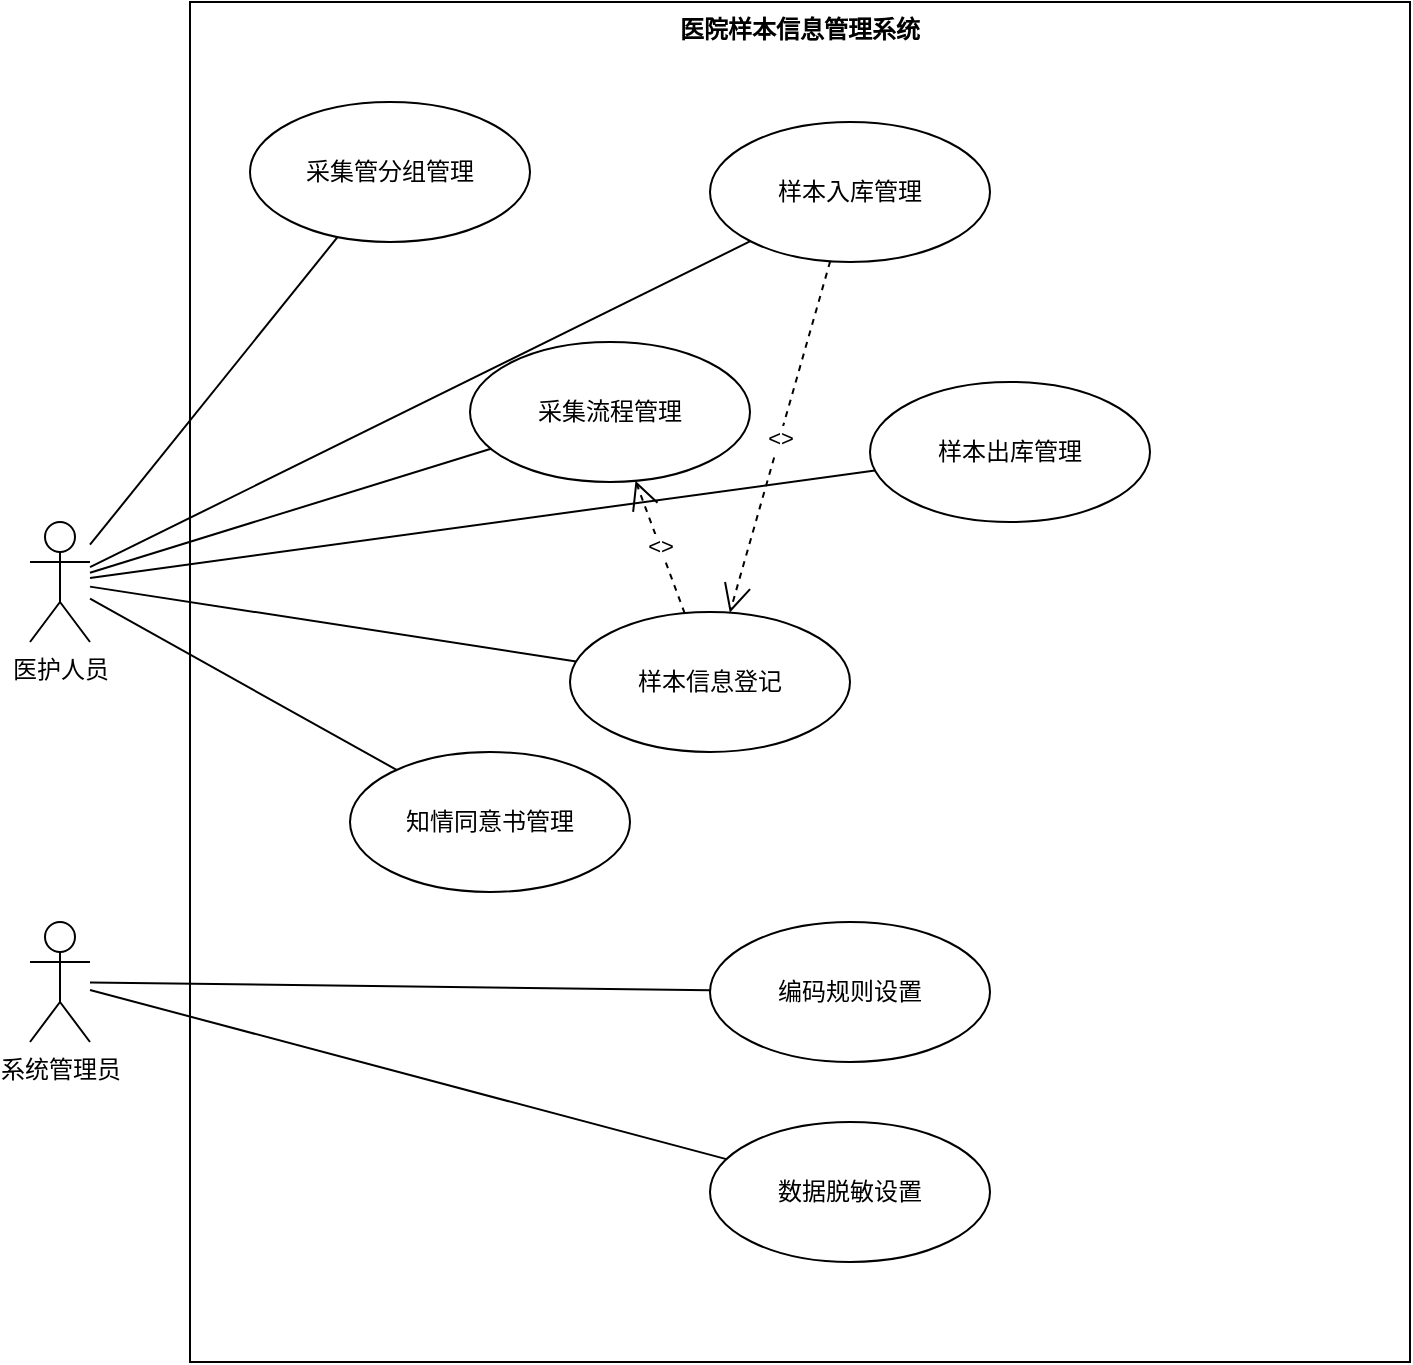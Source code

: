 <mxfile>
    <diagram id="hospital-sample-management" name="医院样本信息管理系统用例图">
        <mxGraphModel dx="1166" dy="706" grid="1" gridSize="10" guides="1" tooltips="1" connect="1" arrows="1" fold="1" page="1" pageScale="1" pageWidth="827" pageHeight="1169" math="0" shadow="0">
            <root>
                <mxCell id="0"/>
                <mxCell id="1" parent="0"/>
                <mxCell id="system" value="医院样本信息管理系统" style="shape=rectangle;html=1;verticalAlign=top;fontStyle=1;whiteSpace=wrap;align=center;" parent="1" vertex="1">
                    <mxGeometry x="140" y="40" width="610" height="680" as="geometry"/>
                </mxCell>
                <mxCell id="uc1" value="采集管分组管理" style="ellipse;whiteSpace=wrap;html=1;" parent="1" vertex="1">
                    <mxGeometry x="170" y="90" width="140" height="70" as="geometry"/>
                </mxCell>
                <mxCell id="uc2" value="采集流程管理" style="ellipse;whiteSpace=wrap;html=1;" parent="1" vertex="1">
                    <mxGeometry x="280" y="210" width="140" height="70" as="geometry"/>
                </mxCell>
                <mxCell id="uc3" value="样本信息登记" style="ellipse;whiteSpace=wrap;html=1;" parent="1" vertex="1">
                    <mxGeometry x="330" y="345" width="140" height="70" as="geometry"/>
                </mxCell>
                <mxCell id="uc4" value="知情同意书管理" style="ellipse;whiteSpace=wrap;html=1;" parent="1" vertex="1">
                    <mxGeometry x="220" y="415" width="140" height="70" as="geometry"/>
                </mxCell>
                <mxCell id="uc5" value="样本入库管理" style="ellipse;whiteSpace=wrap;html=1;" parent="1" vertex="1">
                    <mxGeometry x="400" y="100" width="140" height="70" as="geometry"/>
                </mxCell>
                <mxCell id="uc6" value="样本出库管理" style="ellipse;whiteSpace=wrap;html=1;" parent="1" vertex="1">
                    <mxGeometry x="480" y="230" width="140" height="70" as="geometry"/>
                </mxCell>
                <mxCell id="uc7" value="编码规则设置" style="ellipse;whiteSpace=wrap;html=1;" parent="1" vertex="1">
                    <mxGeometry x="400" y="500" width="140" height="70" as="geometry"/>
                </mxCell>
                <mxCell id="uc8" value="数据脱敏设置" style="ellipse;whiteSpace=wrap;html=1;" parent="1" vertex="1">
                    <mxGeometry x="400" y="600" width="140" height="70" as="geometry"/>
                </mxCell>
                <mxCell id="edge1" value="" style="endArrow=none;html=1;rounded=0;" parent="1" source="actor1" target="uc1" edge="1">
                    <mxGeometry relative="1" as="geometry"/>
                </mxCell>
                <mxCell id="edge2" value="" style="endArrow=none;html=1;rounded=0;" parent="1" source="actor1" target="uc2" edge="1">
                    <mxGeometry relative="1" as="geometry"/>
                </mxCell>
                <mxCell id="edge3" value="" style="endArrow=none;html=1;rounded=0;" parent="1" source="actor1" target="uc3" edge="1">
                    <mxGeometry relative="1" as="geometry"/>
                </mxCell>
                <mxCell id="edge4" value="" style="endArrow=none;html=1;rounded=0;" parent="1" source="actor1" target="uc4" edge="1">
                    <mxGeometry relative="1" as="geometry"/>
                </mxCell>
                <mxCell id="edge5" value="" style="endArrow=none;html=1;rounded=0;" parent="1" source="actor1" target="uc5" edge="1">
                    <mxGeometry relative="1" as="geometry"/>
                </mxCell>
                <mxCell id="edge6" value="" style="endArrow=none;html=1;rounded=0;" parent="1" source="actor1" target="uc6" edge="1">
                    <mxGeometry relative="1" as="geometry"/>
                </mxCell>
                <mxCell id="edge7" value="" style="endArrow=none;html=1;rounded=0;" parent="1" source="actor2" target="uc7" edge="1">
                    <mxGeometry relative="1" as="geometry"/>
                </mxCell>
                <mxCell id="edge8" value="" style="endArrow=none;html=1;rounded=0;" parent="1" source="actor2" target="uc8" edge="1">
                    <mxGeometry relative="1" as="geometry"/>
                </mxCell>
                <mxCell id="include1" value="&lt;&lt;include&gt;&gt;" style="endArrow=open;endSize=12;dashed=1;html=1;rounded=0;" parent="1" source="uc3" target="uc2" edge="1">
                    <mxGeometry relative="1" as="geometry"/>
                </mxCell>
                <mxCell id="include2" value="&lt;&lt;include&gt;&gt;" style="endArrow=open;endSize=12;dashed=1;html=1;rounded=0;" parent="1" source="uc5" target="uc3" edge="1">
                    <mxGeometry relative="1" as="geometry"/>
                </mxCell>
                <mxCell id="actor1" value="医护人员" style="shape=umlActor;verticalLabelPosition=bottom;verticalAlign=top;html=1;" parent="1" vertex="1">
                    <mxGeometry x="60" y="300" width="30" height="60" as="geometry"/>
                </mxCell>
                <mxCell id="actor2" value="系统管理员" style="shape=umlActor;verticalLabelPosition=bottom;verticalAlign=top;html=1;" parent="1" vertex="1">
                    <mxGeometry x="60" y="500" width="30" height="60" as="geometry"/>
                </mxCell>
            </root>
        </mxGraphModel>
    </diagram>
</mxfile>